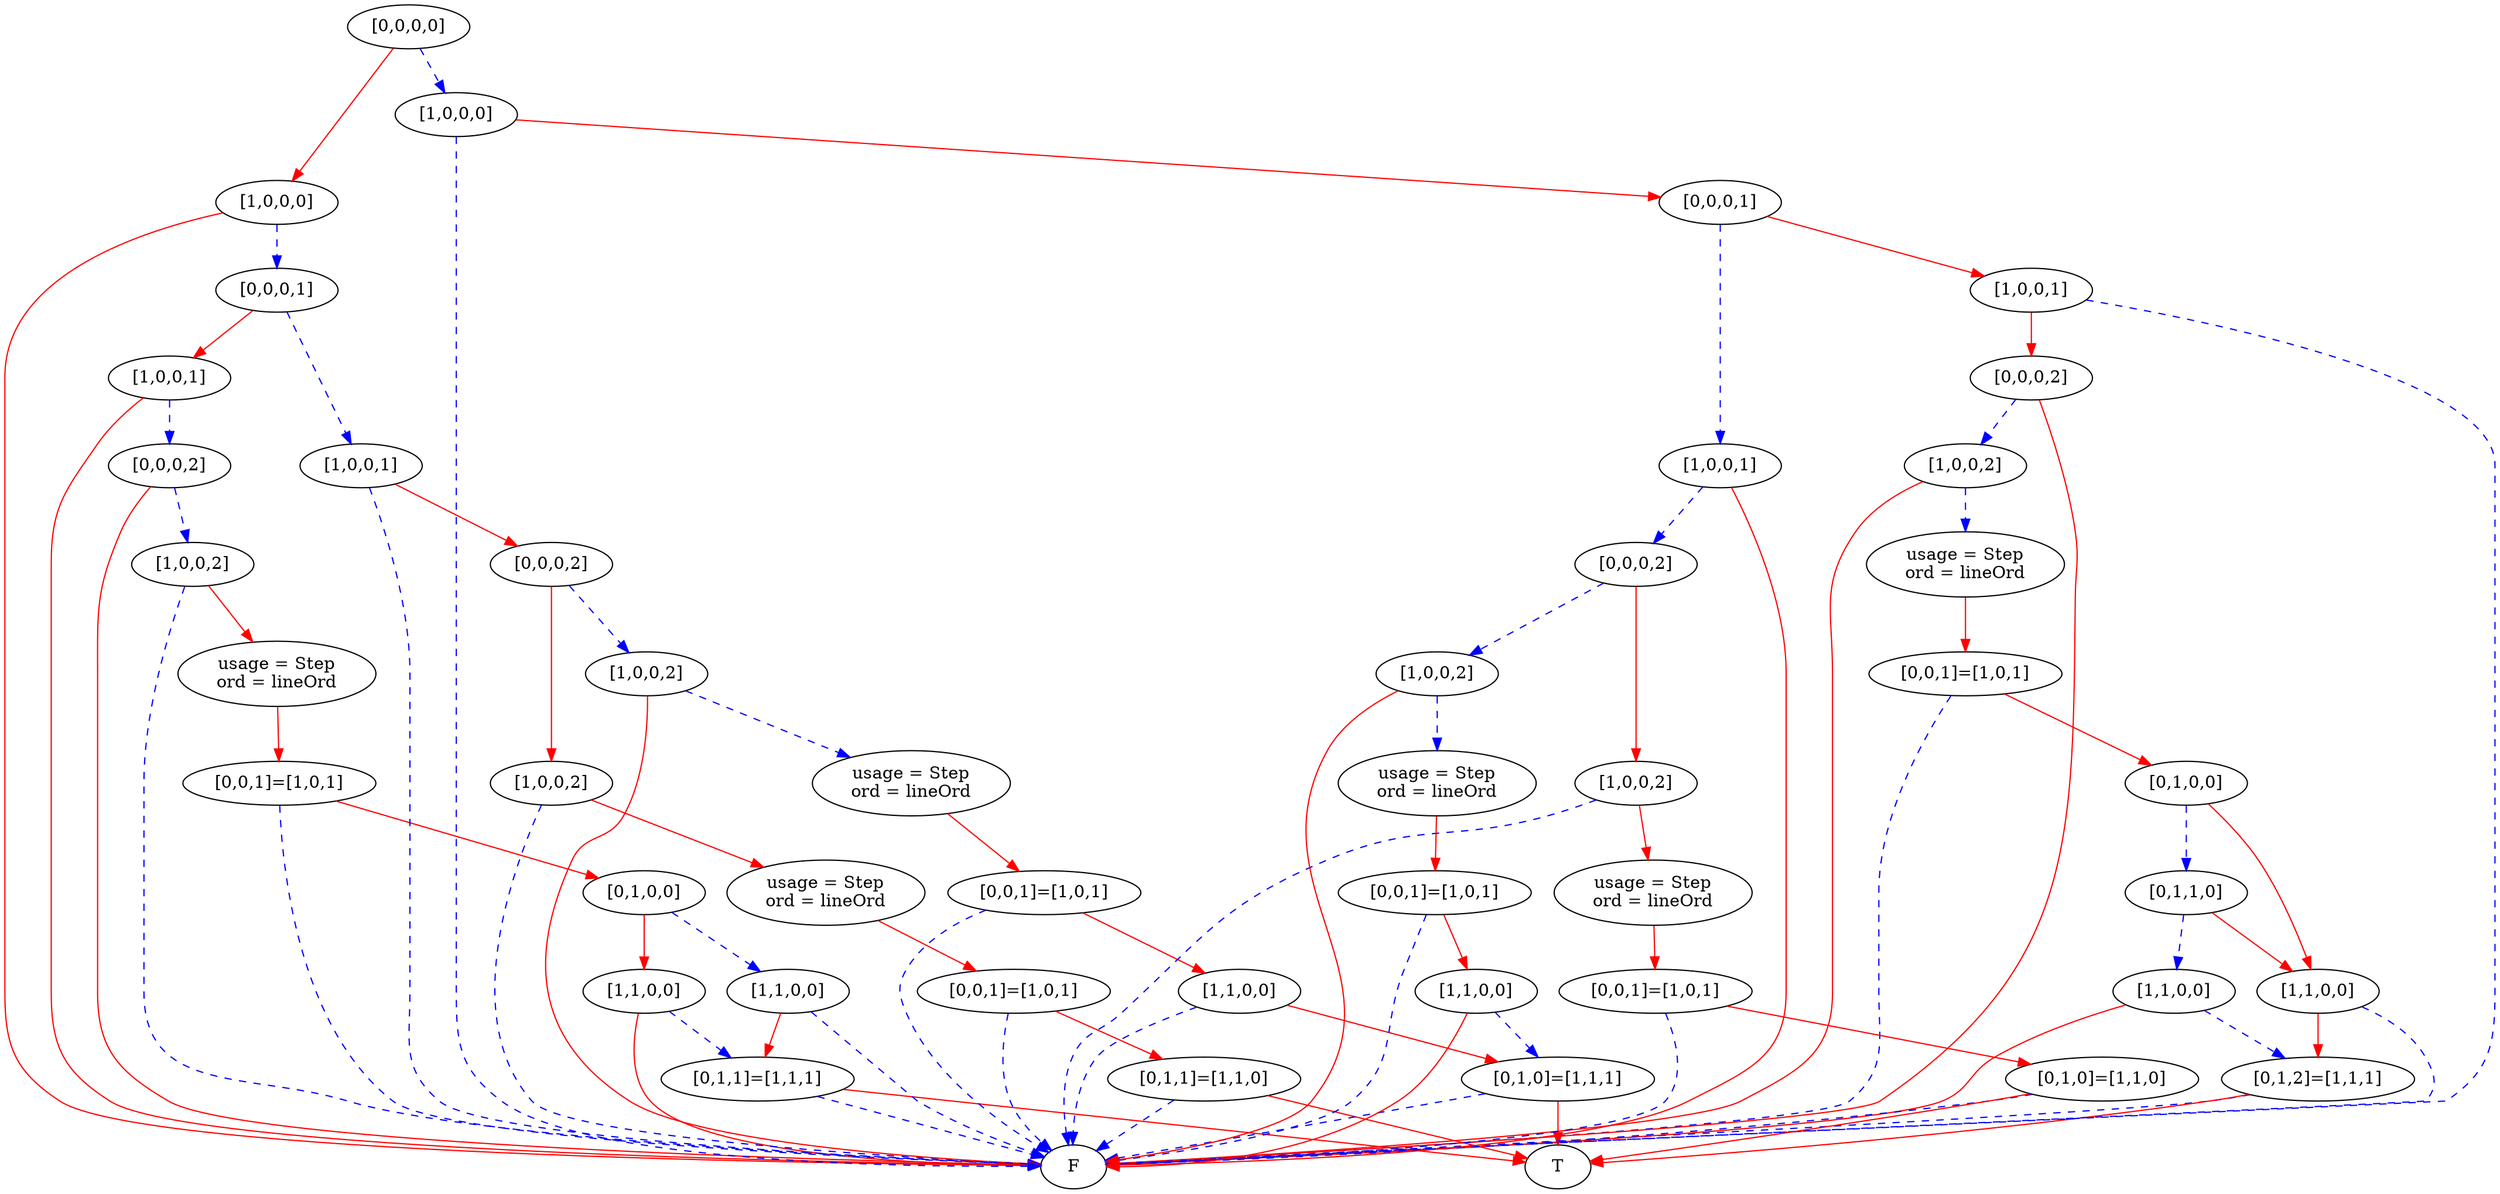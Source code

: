 digraph {
    1 [label=F];
    2 [label=T];
    3 [label="[0,1,1]=[1,1,1]"];
    4 [label="[1,1,0,0]"];
    5 [label="[1,1,0,0]"];
    6 [label="[0,1,0,0]"];
    7 [label="[0,0,1]=[1,0,1]"];
    8 [label="usage = Step\nord = lineOrd"];
    9 [label="[1,0,0,2]"];
    10 [label="[0,0,0,2]"];
    11 [label="[1,0,0,1]"];
    12 [label="[0,1,1]=[1,1,0]"];
    13 [label="[0,0,1]=[1,0,1]"];
    14 [label="usage = Step\nord = lineOrd"];
    15 [label="[1,0,0,2]"];
    16 [label="[0,1,0]=[1,1,1]"];
    17 [label="[1,1,0,0]"];
    18 [label="[0,0,1]=[1,0,1]"];
    19 [label="usage = Step\nord = lineOrd"];
    20 [label="[1,0,0,2]"];
    21 [label="[0,0,0,2]"];
    22 [label="[1,0,0,1]"];
    23 [label="[0,0,0,1]"];
    24 [label="[1,0,0,0]"];
    25 [label="[0,1,2]=[1,1,1]"];
    26 [label="[1,1,0,0]"];
    27 [label="[1,1,0,0]"];
    28 [label="[0,1,1,0]"];
    29 [label="[0,1,0,0]"];
    30 [label="[0,0,1]=[1,0,1]"];
    31 [label="usage = Step\nord = lineOrd"];
    32 [label="[1,0,0,2]"];
    33 [label="[0,0,0,2]"];
    34 [label="[1,0,0,1]"];
    35 [label="[0,1,0]=[1,1,0]"];
    36 [label="[0,0,1]=[1,0,1]"];
    37 [label="usage = Step\nord = lineOrd"];
    38 [label="[1,0,0,2]"];
    39 [label="[1,1,0,0]"];
    40 [label="[0,0,1]=[1,0,1]"];
    41 [label="usage = Step\nord = lineOrd"];
    42 [label="[1,0,0,2]"];
    43 [label="[0,0,0,2]"];
    44 [label="[1,0,0,1]"];
    45 [label="[0,0,0,1]"];
    46 [label="[1,0,0,0]"];
    47 [label="[0,0,0,0]"];
    3 -> 1 [style=dashed
           ,color=blue];
    3 -> 2 [color=red];
    4 -> 3 [style=dashed
           ,color=blue];
    4 -> 1 [color=red];
    5 -> 3 [color=red];
    5 -> 1 [style=dashed
           ,color=blue];
    6 -> 4 [color=red];
    6 -> 5 [style=dashed
           ,color=blue];
    7 -> 6 [color=red];
    7 -> 1 [style=dashed
           ,color=blue];
    8 -> 7 [color=red];
    9 -> 8 [color=red];
    9 -> 1 [style=dashed
           ,color=blue];
    10 -> 9 [style=dashed
            ,color=blue];
    10 -> 1 [color=red];
    11 -> 10 [style=dashed
             ,color=blue];
    11 -> 1 [color=red];
    12 -> 1 [style=dashed
            ,color=blue];
    12 -> 2 [color=red];
    13 -> 12 [color=red];
    13 -> 1 [style=dashed
            ,color=blue];
    14 -> 13 [color=red];
    15 -> 14 [color=red];
    15 -> 1 [style=dashed
            ,color=blue];
    16 -> 1 [style=dashed
            ,color=blue];
    16 -> 2 [color=red];
    17 -> 16 [color=red];
    17 -> 1 [style=dashed
            ,color=blue];
    18 -> 17 [color=red];
    18 -> 1 [style=dashed
            ,color=blue];
    19 -> 18 [color=red];
    20 -> 19 [style=dashed
             ,color=blue];
    20 -> 1 [color=red];
    21 -> 15 [color=red];
    21 -> 20 [style=dashed
             ,color=blue];
    22 -> 21 [color=red];
    22 -> 1 [style=dashed
            ,color=blue];
    23 -> 11 [color=red];
    23 -> 22 [style=dashed
             ,color=blue];
    24 -> 23 [style=dashed
             ,color=blue];
    24 -> 1 [color=red];
    25 -> 1 [style=dashed
            ,color=blue];
    25 -> 2 [color=red];
    26 -> 25 [color=red];
    26 -> 1 [style=dashed
            ,color=blue];
    27 -> 25 [style=dashed
             ,color=blue];
    27 -> 1 [color=red];
    28 -> 26 [color=red];
    28 -> 27 [style=dashed
             ,color=blue];
    29 -> 26 [color=red];
    29 -> 28 [style=dashed
             ,color=blue];
    30 -> 29 [color=red];
    30 -> 1 [style=dashed
            ,color=blue];
    31 -> 30 [color=red];
    32 -> 31 [style=dashed
             ,color=blue];
    32 -> 1 [color=red];
    33 -> 32 [style=dashed
             ,color=blue];
    33 -> 1 [color=red];
    34 -> 33 [color=red];
    34 -> 1 [style=dashed
            ,color=blue];
    35 -> 1 [style=dashed
            ,color=blue];
    35 -> 2 [color=red];
    36 -> 35 [color=red];
    36 -> 1 [style=dashed
            ,color=blue];
    37 -> 36 [color=red];
    38 -> 37 [color=red];
    38 -> 1 [style=dashed
            ,color=blue];
    39 -> 16 [style=dashed
             ,color=blue];
    39 -> 1 [color=red];
    40 -> 39 [color=red];
    40 -> 1 [style=dashed
            ,color=blue];
    41 -> 40 [color=red];
    42 -> 41 [style=dashed
             ,color=blue];
    42 -> 1 [color=red];
    43 -> 38 [color=red];
    43 -> 42 [style=dashed
             ,color=blue];
    44 -> 43 [style=dashed
             ,color=blue];
    44 -> 1 [color=red];
    45 -> 34 [color=red];
    45 -> 44 [style=dashed
             ,color=blue];
    46 -> 45 [color=red];
    46 -> 1 [style=dashed
            ,color=blue];
    47 -> 24 [color=red];
    47 -> 46 [style=dashed
             ,color=blue];
}